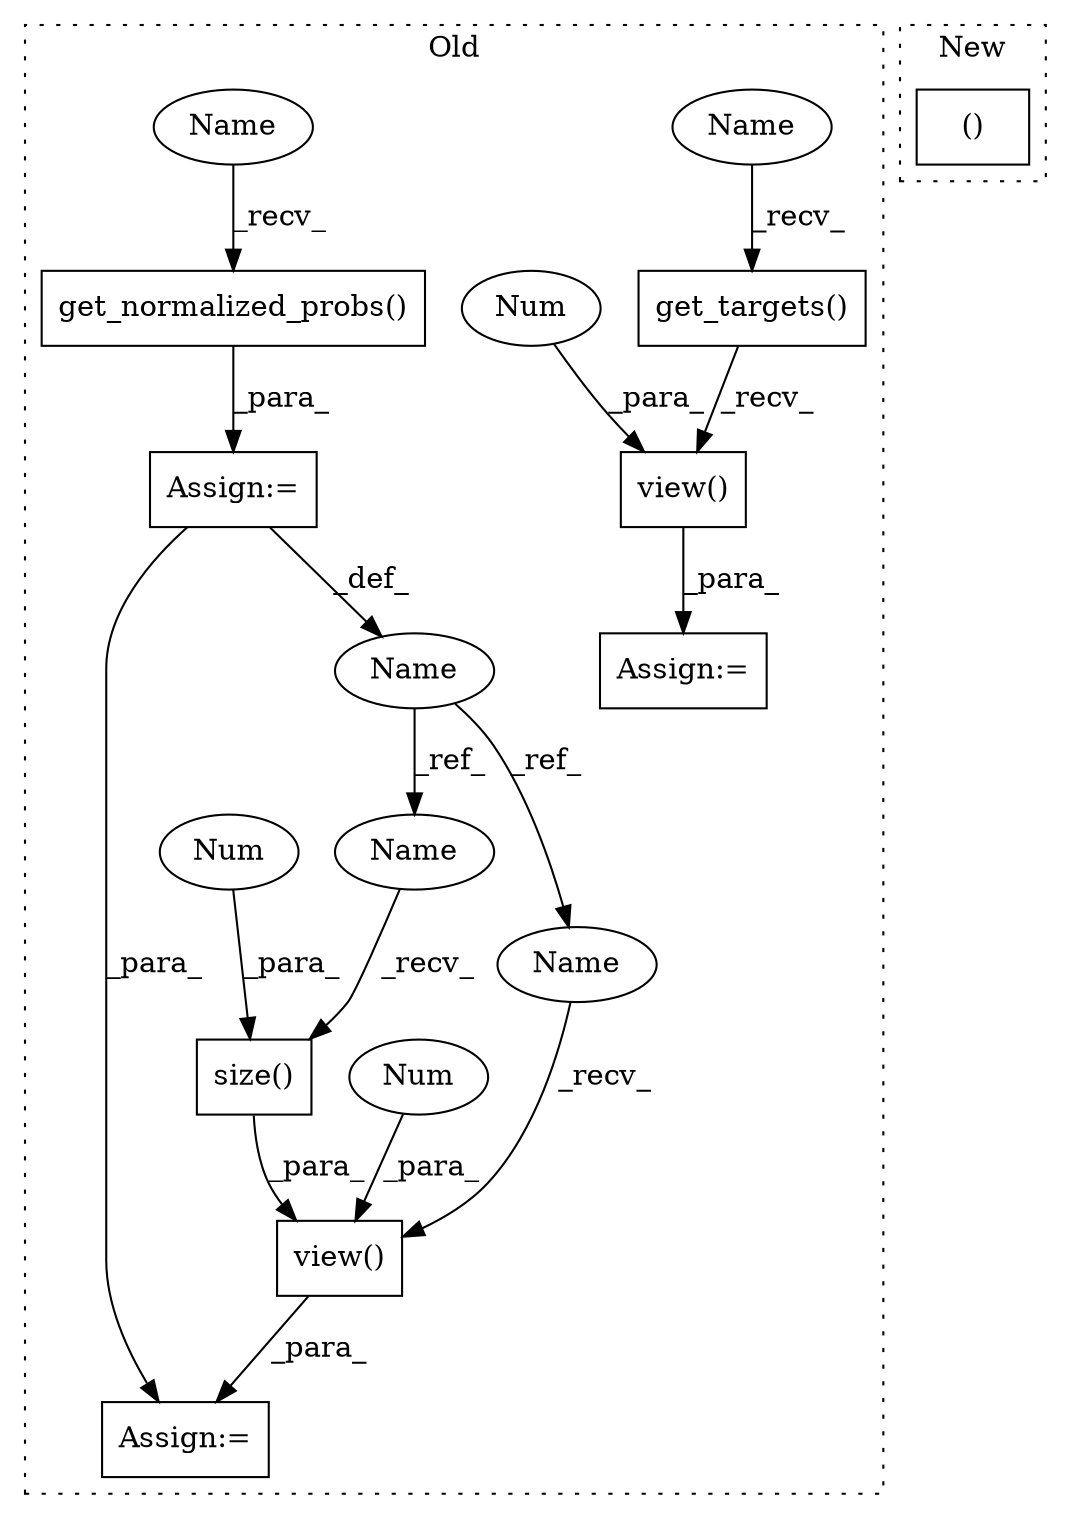 digraph G {
subgraph cluster0 {
1 [label="get_targets()" a="75" s="1069,1105" l="18,1" shape="box"];
3 [label="view()" a="75" s="1069,1114" l="43,1" shape="box"];
4 [label="Num" a="76" s="1112" l="2" shape="ellipse"];
5 [label="Assign:=" a="68" s="1066" l="3" shape="box"];
6 [label="get_normalized_probs()" a="75" s="947,984" l="27,17" shape="box"];
7 [label="view()" a="75" s="1019,1050" l="12,1" shape="box"];
8 [label="Name" a="87" s="938" l="6" shape="ellipse"];
9 [label="size()" a="75" s="1035,1049" l="12,1" shape="box"];
10 [label="Num" a="76" s="1047" l="2" shape="ellipse"];
11 [label="Num" a="76" s="1031" l="2" shape="ellipse"];
12 [label="Assign:=" a="68" s="1016" l="3" shape="box"];
13 [label="Assign:=" a="68" s="944" l="3" shape="box"];
14 [label="Name" a="87" s="1019" l="6" shape="ellipse"];
15 [label="Name" a="87" s="1035" l="6" shape="ellipse"];
16 [label="Name" a="87" s="1069" l="5" shape="ellipse"];
17 [label="Name" a="87" s="947" l="5" shape="ellipse"];
label = "Old";
style="dotted";
}
subgraph cluster1 {
2 [label="()" a="54" s="942" l="3" shape="box"];
label = "New";
style="dotted";
}
1 -> 3 [label="_recv_"];
3 -> 5 [label="_para_"];
4 -> 3 [label="_para_"];
6 -> 13 [label="_para_"];
7 -> 12 [label="_para_"];
8 -> 14 [label="_ref_"];
8 -> 15 [label="_ref_"];
9 -> 7 [label="_para_"];
10 -> 9 [label="_para_"];
11 -> 7 [label="_para_"];
13 -> 12 [label="_para_"];
13 -> 8 [label="_def_"];
14 -> 7 [label="_recv_"];
15 -> 9 [label="_recv_"];
16 -> 1 [label="_recv_"];
17 -> 6 [label="_recv_"];
}